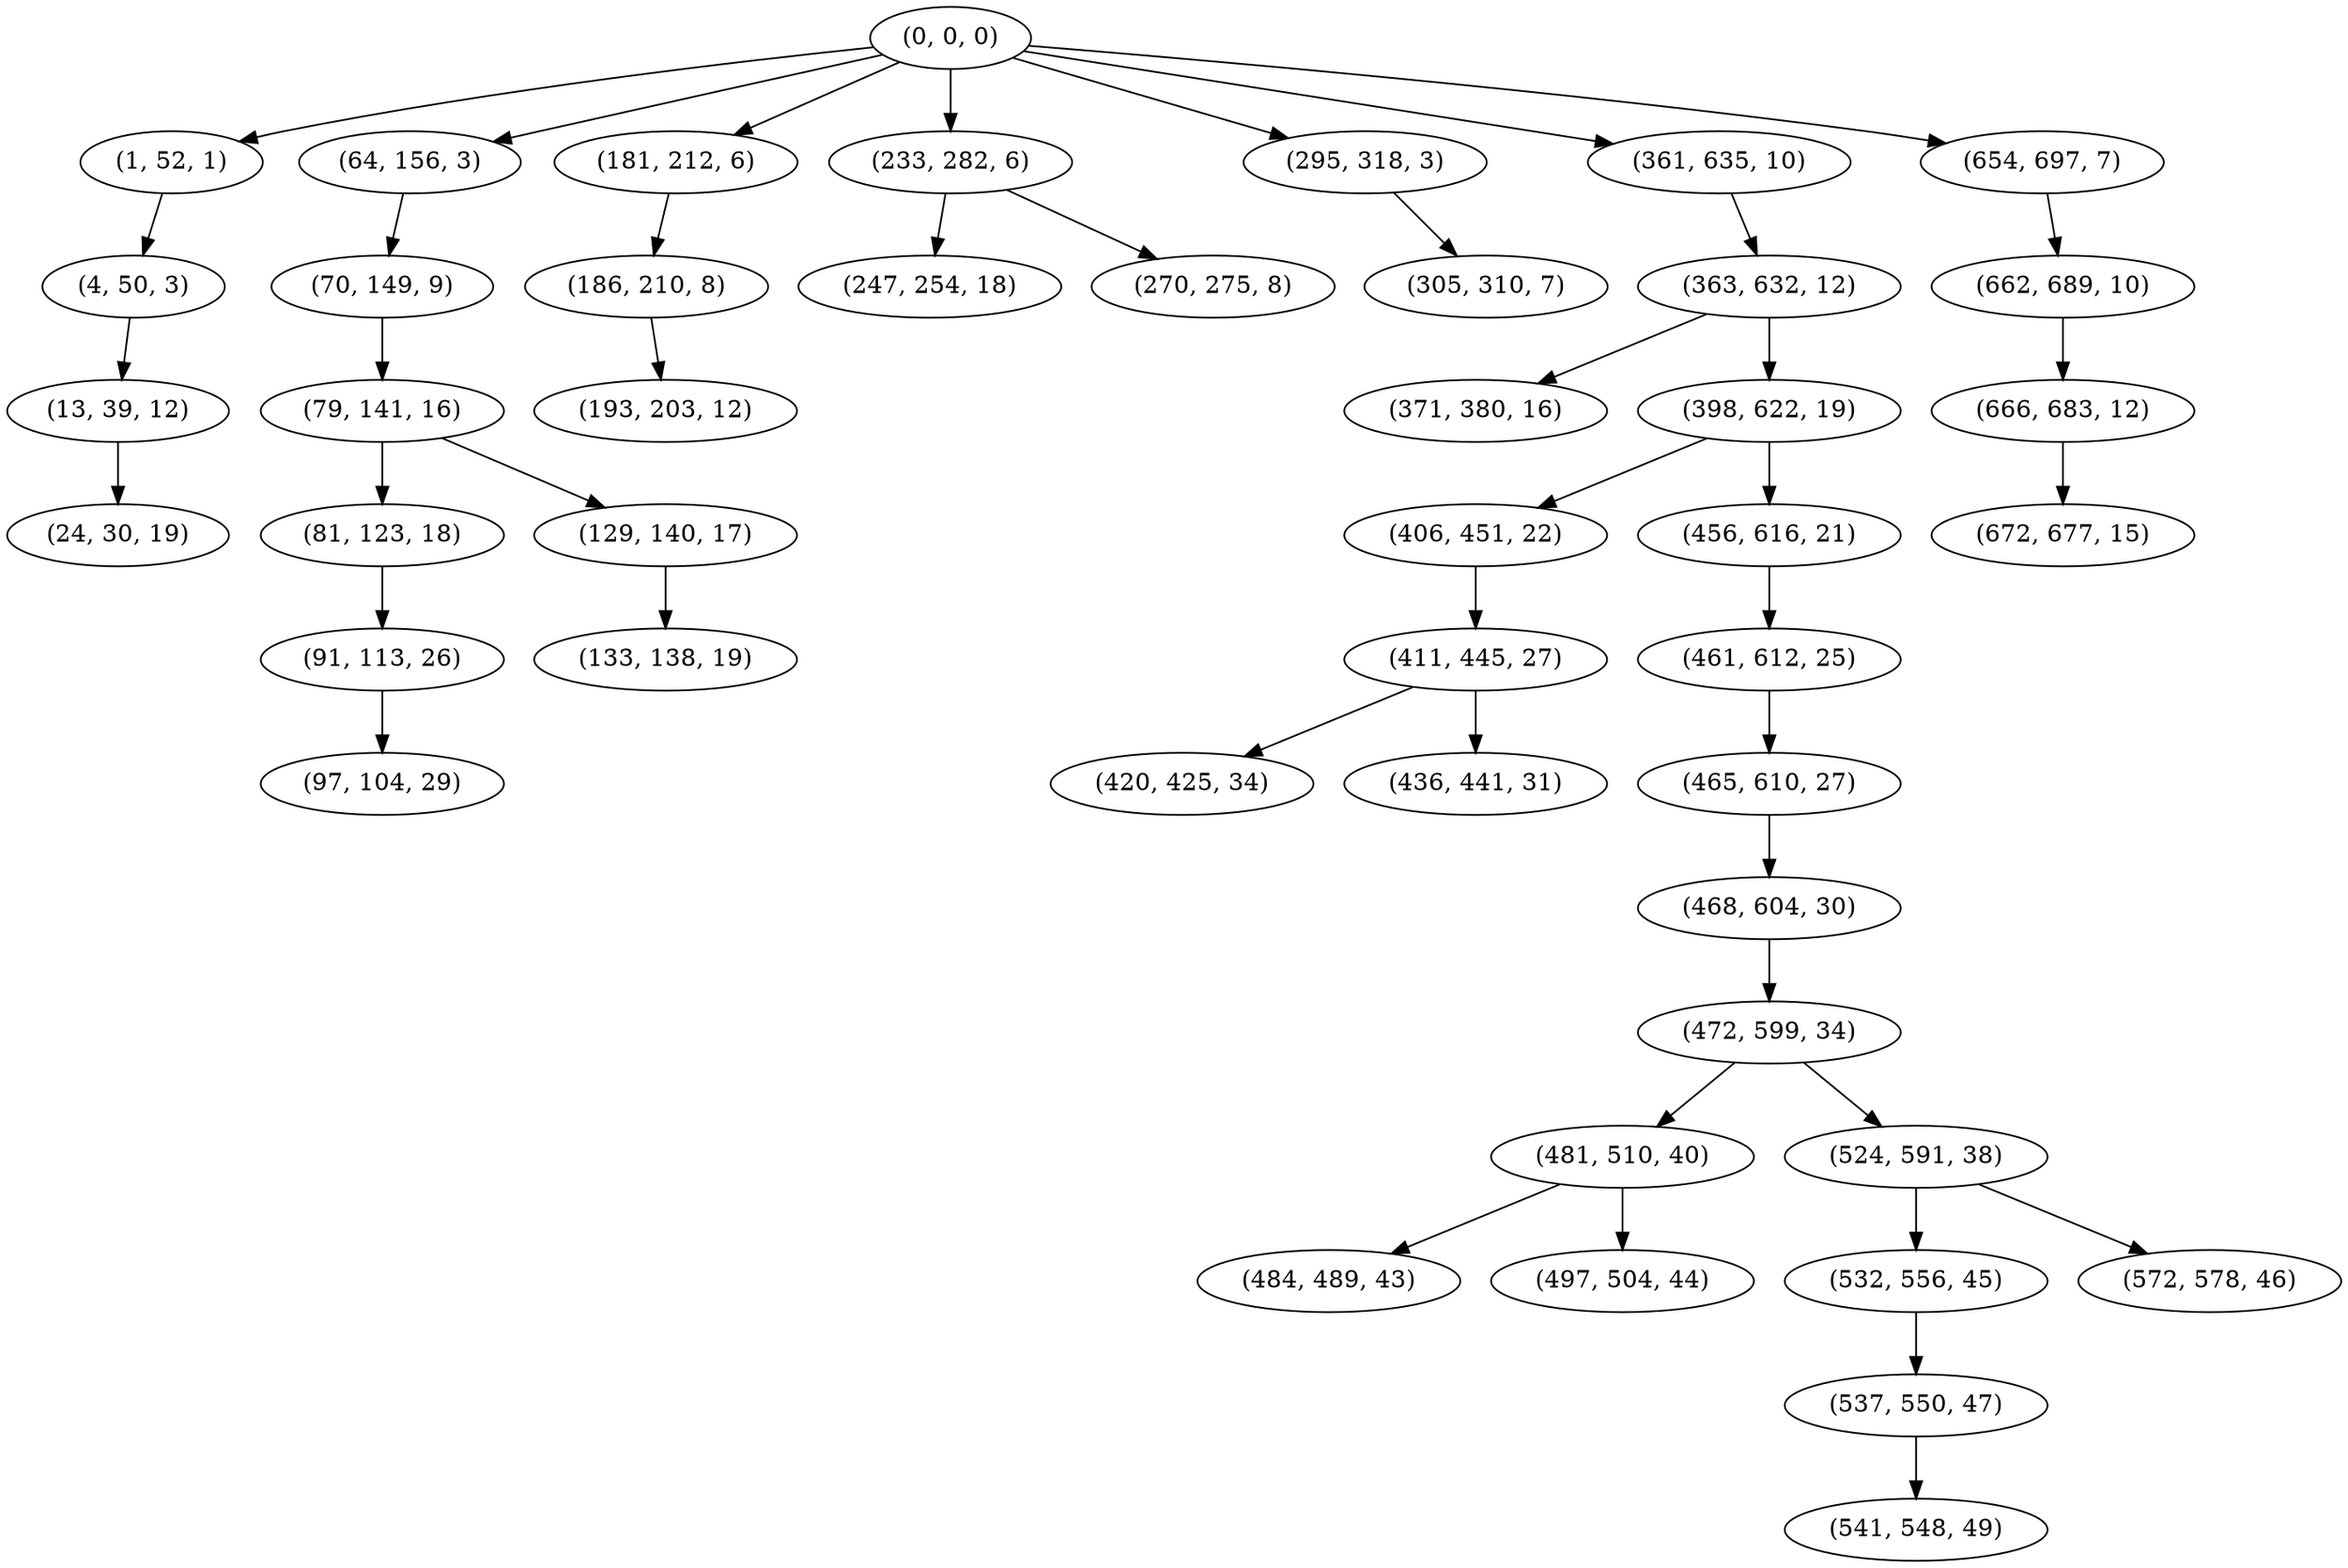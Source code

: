 digraph tree {
    "(0, 0, 0)";
    "(1, 52, 1)";
    "(4, 50, 3)";
    "(13, 39, 12)";
    "(24, 30, 19)";
    "(64, 156, 3)";
    "(70, 149, 9)";
    "(79, 141, 16)";
    "(81, 123, 18)";
    "(91, 113, 26)";
    "(97, 104, 29)";
    "(129, 140, 17)";
    "(133, 138, 19)";
    "(181, 212, 6)";
    "(186, 210, 8)";
    "(193, 203, 12)";
    "(233, 282, 6)";
    "(247, 254, 18)";
    "(270, 275, 8)";
    "(295, 318, 3)";
    "(305, 310, 7)";
    "(361, 635, 10)";
    "(363, 632, 12)";
    "(371, 380, 16)";
    "(398, 622, 19)";
    "(406, 451, 22)";
    "(411, 445, 27)";
    "(420, 425, 34)";
    "(436, 441, 31)";
    "(456, 616, 21)";
    "(461, 612, 25)";
    "(465, 610, 27)";
    "(468, 604, 30)";
    "(472, 599, 34)";
    "(481, 510, 40)";
    "(484, 489, 43)";
    "(497, 504, 44)";
    "(524, 591, 38)";
    "(532, 556, 45)";
    "(537, 550, 47)";
    "(541, 548, 49)";
    "(572, 578, 46)";
    "(654, 697, 7)";
    "(662, 689, 10)";
    "(666, 683, 12)";
    "(672, 677, 15)";
    "(0, 0, 0)" -> "(1, 52, 1)";
    "(0, 0, 0)" -> "(64, 156, 3)";
    "(0, 0, 0)" -> "(181, 212, 6)";
    "(0, 0, 0)" -> "(233, 282, 6)";
    "(0, 0, 0)" -> "(295, 318, 3)";
    "(0, 0, 0)" -> "(361, 635, 10)";
    "(0, 0, 0)" -> "(654, 697, 7)";
    "(1, 52, 1)" -> "(4, 50, 3)";
    "(4, 50, 3)" -> "(13, 39, 12)";
    "(13, 39, 12)" -> "(24, 30, 19)";
    "(64, 156, 3)" -> "(70, 149, 9)";
    "(70, 149, 9)" -> "(79, 141, 16)";
    "(79, 141, 16)" -> "(81, 123, 18)";
    "(79, 141, 16)" -> "(129, 140, 17)";
    "(81, 123, 18)" -> "(91, 113, 26)";
    "(91, 113, 26)" -> "(97, 104, 29)";
    "(129, 140, 17)" -> "(133, 138, 19)";
    "(181, 212, 6)" -> "(186, 210, 8)";
    "(186, 210, 8)" -> "(193, 203, 12)";
    "(233, 282, 6)" -> "(247, 254, 18)";
    "(233, 282, 6)" -> "(270, 275, 8)";
    "(295, 318, 3)" -> "(305, 310, 7)";
    "(361, 635, 10)" -> "(363, 632, 12)";
    "(363, 632, 12)" -> "(371, 380, 16)";
    "(363, 632, 12)" -> "(398, 622, 19)";
    "(398, 622, 19)" -> "(406, 451, 22)";
    "(398, 622, 19)" -> "(456, 616, 21)";
    "(406, 451, 22)" -> "(411, 445, 27)";
    "(411, 445, 27)" -> "(420, 425, 34)";
    "(411, 445, 27)" -> "(436, 441, 31)";
    "(456, 616, 21)" -> "(461, 612, 25)";
    "(461, 612, 25)" -> "(465, 610, 27)";
    "(465, 610, 27)" -> "(468, 604, 30)";
    "(468, 604, 30)" -> "(472, 599, 34)";
    "(472, 599, 34)" -> "(481, 510, 40)";
    "(472, 599, 34)" -> "(524, 591, 38)";
    "(481, 510, 40)" -> "(484, 489, 43)";
    "(481, 510, 40)" -> "(497, 504, 44)";
    "(524, 591, 38)" -> "(532, 556, 45)";
    "(524, 591, 38)" -> "(572, 578, 46)";
    "(532, 556, 45)" -> "(537, 550, 47)";
    "(537, 550, 47)" -> "(541, 548, 49)";
    "(654, 697, 7)" -> "(662, 689, 10)";
    "(662, 689, 10)" -> "(666, 683, 12)";
    "(666, 683, 12)" -> "(672, 677, 15)";
}
